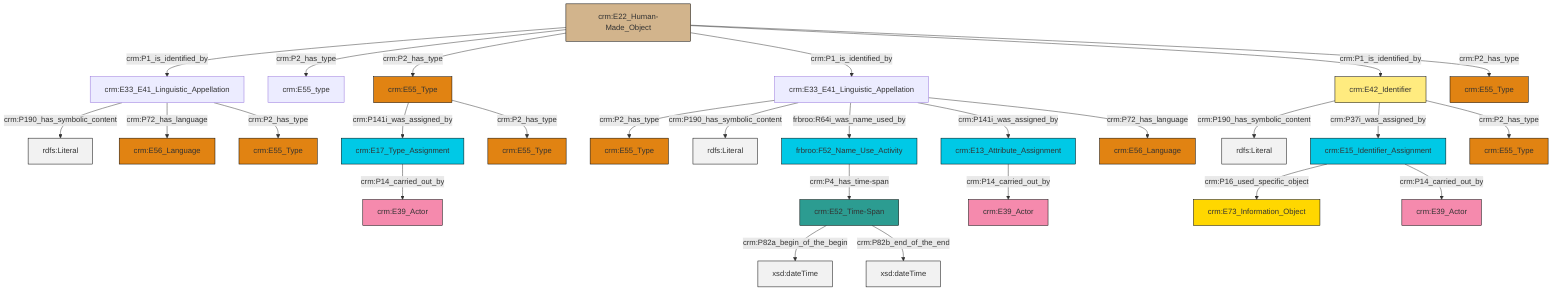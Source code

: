 graph TD
classDef Literal fill:#f2f2f2,stroke:#000000;
classDef CRM_Entity fill:#FFFFFF,stroke:#000000;
classDef Temporal_Entity fill:#00C9E6, stroke:#000000;
classDef Type fill:#E18312, stroke:#000000;
classDef Time-Span fill:#2C9C91, stroke:#000000;
classDef Appellation fill:#FFEB7F, stroke:#000000;
classDef Place fill:#008836, stroke:#000000;
classDef Persistent_Item fill:#B266B2, stroke:#000000;
classDef Conceptual_Object fill:#FFD700, stroke:#000000;
classDef Physical_Thing fill:#D2B48C, stroke:#000000;
classDef Actor fill:#f58aad, stroke:#000000;
classDef PC_Classes fill:#4ce600, stroke:#000000;
classDef Multi fill:#cccccc,stroke:#000000;

0["crm:E13_Attribute_Assignment"]:::Temporal_Entity -->|crm:P14_carried_out_by| 1["crm:E39_Actor"]:::Actor
2["crm:E17_Type_Assignment"]:::Temporal_Entity -->|crm:P14_carried_out_by| 3["crm:E39_Actor"]:::Actor
4["crm:E55_Type"]:::Type -->|crm:P141i_was_assigned_by| 2["crm:E17_Type_Assignment"]:::Temporal_Entity
5["frbroo:F52_Name_Use_Activity"]:::Temporal_Entity -->|crm:P4_has_time-span| 6["crm:E52_Time-Span"]:::Time-Span
9["crm:E42_Identifier"]:::Appellation -->|crm:P190_has_symbolic_content| 10[rdfs:Literal]:::Literal
4["crm:E55_Type"]:::Type -->|crm:P2_has_type| 11["crm:E55_Type"]:::Type
15["crm:E22_Human-Made_Object"]:::Physical_Thing -->|crm:P1_is_identified_by| 7["crm:E33_E41_Linguistic_Appellation"]:::Default
15["crm:E22_Human-Made_Object"]:::Physical_Thing -->|crm:P2_has_type| 19["crm:E55_type"]:::Default
15["crm:E22_Human-Made_Object"]:::Physical_Thing -->|crm:P2_has_type| 4["crm:E55_Type"]:::Type
6["crm:E52_Time-Span"]:::Time-Span -->|crm:P82a_begin_of_the_begin| 21[xsd:dateTime]:::Literal
7["crm:E33_E41_Linguistic_Appellation"]:::Default -->|crm:P190_has_symbolic_content| 22[rdfs:Literal]:::Literal
23["crm:E15_Identifier_Assignment"]:::Temporal_Entity -->|crm:P16_used_specific_object| 13["crm:E73_Information_Object"]:::Conceptual_Object
15["crm:E22_Human-Made_Object"]:::Physical_Thing -->|crm:P1_is_identified_by| 24["crm:E33_E41_Linguistic_Appellation"]:::Default
24["crm:E33_E41_Linguistic_Appellation"]:::Default -->|crm:P2_has_type| 25["crm:E55_Type"]:::Type
23["crm:E15_Identifier_Assignment"]:::Temporal_Entity -->|crm:P14_carried_out_by| 26["crm:E39_Actor"]:::Actor
7["crm:E33_E41_Linguistic_Appellation"]:::Default -->|crm:P72_has_language| 28["crm:E56_Language"]:::Type
24["crm:E33_E41_Linguistic_Appellation"]:::Default -->|crm:P190_has_symbolic_content| 34[rdfs:Literal]:::Literal
24["crm:E33_E41_Linguistic_Appellation"]:::Default -->|frbroo:R64i_was_name_used_by| 5["frbroo:F52_Name_Use_Activity"]:::Temporal_Entity
6["crm:E52_Time-Span"]:::Time-Span -->|crm:P82b_end_of_the_end| 38[xsd:dateTime]:::Literal
15["crm:E22_Human-Made_Object"]:::Physical_Thing -->|crm:P1_is_identified_by| 9["crm:E42_Identifier"]:::Appellation
24["crm:E33_E41_Linguistic_Appellation"]:::Default -->|crm:P141i_was_assigned_by| 0["crm:E13_Attribute_Assignment"]:::Temporal_Entity
24["crm:E33_E41_Linguistic_Appellation"]:::Default -->|crm:P72_has_language| 43["crm:E56_Language"]:::Type
9["crm:E42_Identifier"]:::Appellation -->|crm:P37i_was_assigned_by| 23["crm:E15_Identifier_Assignment"]:::Temporal_Entity
15["crm:E22_Human-Made_Object"]:::Physical_Thing -->|crm:P2_has_type| 36["crm:E55_Type"]:::Type
9["crm:E42_Identifier"]:::Appellation -->|crm:P2_has_type| 16["crm:E55_Type"]:::Type
7["crm:E33_E41_Linguistic_Appellation"]:::Default -->|crm:P2_has_type| 31["crm:E55_Type"]:::Type
